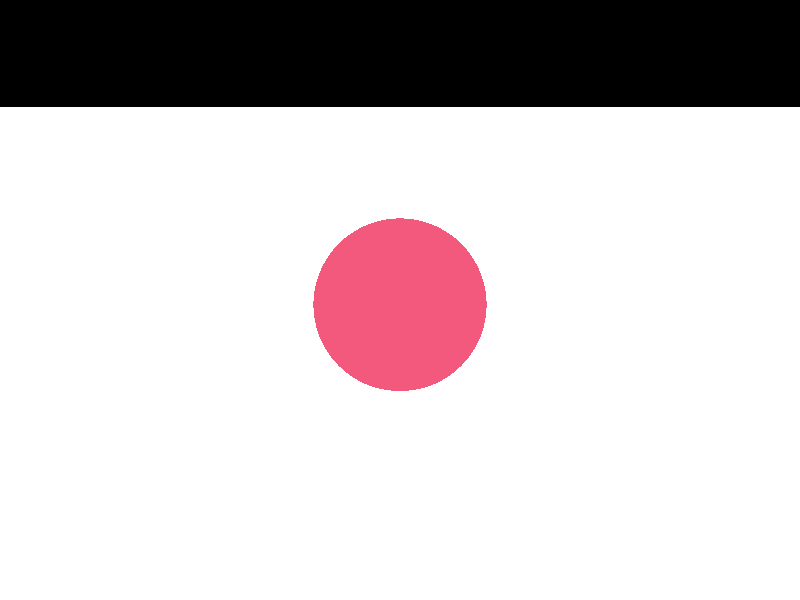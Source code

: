 #include "colors.inc"
#include "glass.inc"

//######### Camera #########//
camera {
  location <0, 45, -100>
  look_at <0, 0, 40>
}

//######### Lights #########//
light_source {
  <50, 100, 100>
  White
}   

#declare Colorsito = color rgb <212, 52, 18>;

plane {
<0, -.5, 0>, 1
  pigment {
    White
  }
  finish {
    ambient .2
  }
}

// 1. Outer sphere
#declare outer_sphere =
  sphere {
    <0, 12, 0>, 15
    pigment {
       color rgbf <0.9, 0.1, 0.2, 0.5>
       
       }
    //finish {F_Glass10 }
    //interior { I_Glass2 }
  }     
  
outer_sphere
